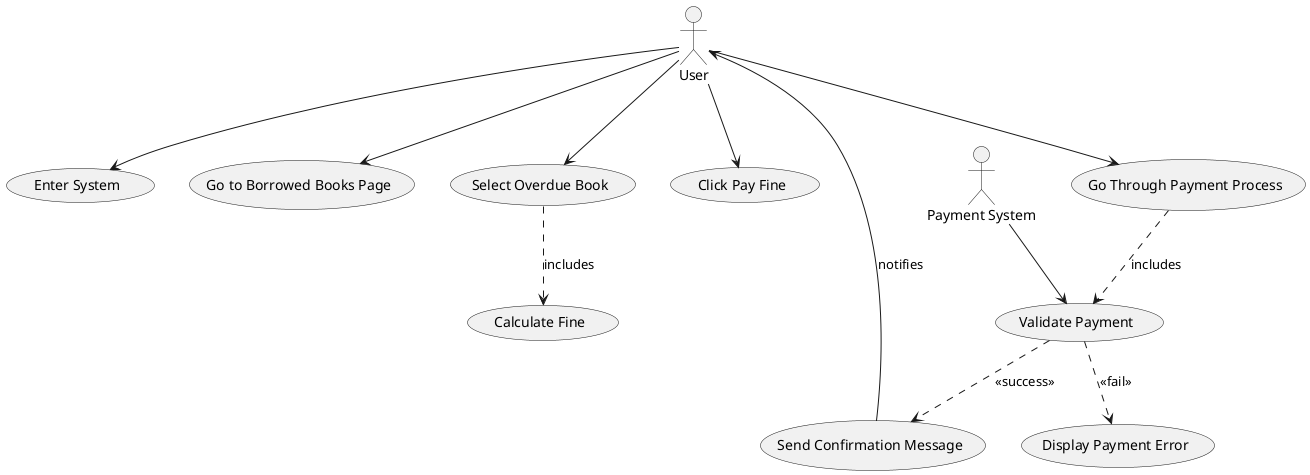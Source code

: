 @startuml
actor :User:
actor :Payment System: as pay

(Enter System) as enter
(Go to Borrowed Books Page) as go
(Select Overdue Book) as select
(Calculate Fine) as cal
(Click Pay Fine) as click
(Go Through Payment Process) as process
(Validate Payment) as valid
(Send Confirmation Message) as confirm
(Display Payment Error) as error

User --> enter
User --> go
User --> select

select ..> cal : includes


User --> click
User --> process

process ..> valid : includes
pay --> valid
valid ..> confirm : <<success>>
valid ..> error : <<fail>>

User <-- confirm : notifies
@enduml
